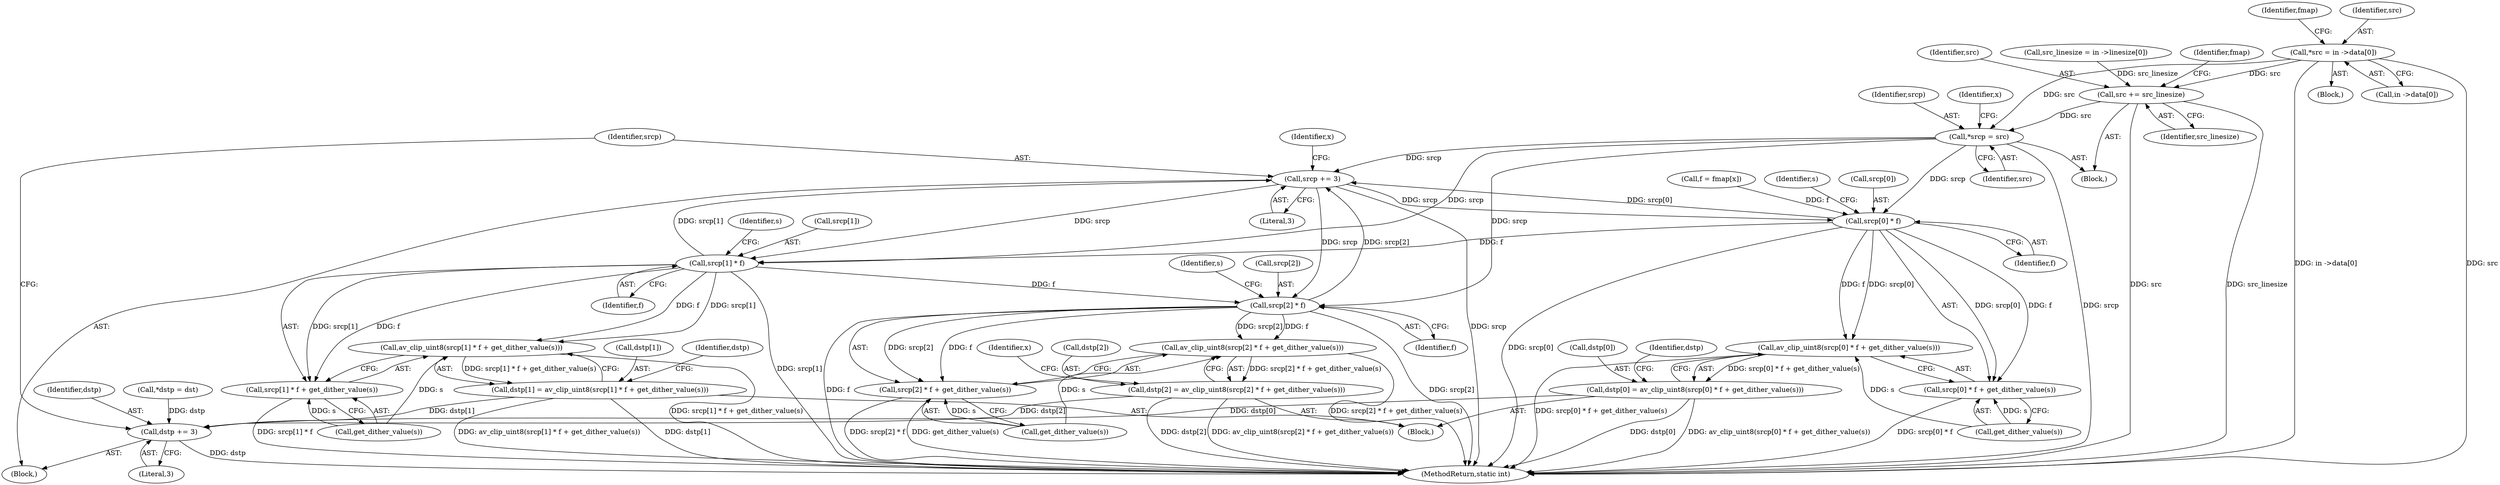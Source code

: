 digraph "0_FFmpeg_e43a0a232dbf6d3c161823c2e07c52e76227a1bc_10@array" {
"1000180" [label="(Call,*src = in ->data[0])"];
"1000232" [label="(Call,*srcp = src)"];
"1000251" [label="(Call,srcp += 3)"];
"1000267" [label="(Call,srcp[0] * f)"];
"1000265" [label="(Call,av_clip_uint8(srcp[0] * f + get_dither_value(s)))"];
"1000261" [label="(Call,dstp[0] = av_clip_uint8(srcp[0] * f + get_dither_value(s)))"];
"1000248" [label="(Call,dstp += 3)"];
"1000266" [label="(Call,srcp[0] * f + get_dither_value(s))"];
"1000280" [label="(Call,srcp[1] * f)"];
"1000278" [label="(Call,av_clip_uint8(srcp[1] * f + get_dither_value(s)))"];
"1000274" [label="(Call,dstp[1] = av_clip_uint8(srcp[1] * f + get_dither_value(s)))"];
"1000279" [label="(Call,srcp[1] * f + get_dither_value(s))"];
"1000293" [label="(Call,srcp[2] * f)"];
"1000291" [label="(Call,av_clip_uint8(srcp[2] * f + get_dither_value(s)))"];
"1000287" [label="(Call,dstp[2] = av_clip_uint8(srcp[2] * f + get_dither_value(s)))"];
"1000292" [label="(Call,srcp[2] * f + get_dither_value(s))"];
"1000303" [label="(Call,src += src_linesize)"];
"1000266" [label="(Call,srcp[0] * f + get_dither_value(s))"];
"1000289" [label="(Identifier,dstp)"];
"1000226" [label="(Block,)"];
"1000267" [label="(Call,srcp[0] * f)"];
"1000261" [label="(Call,dstp[0] = av_clip_uint8(srcp[0] * f + get_dither_value(s)))"];
"1000284" [label="(Identifier,f)"];
"1000275" [label="(Call,dstp[1])"];
"1000233" [label="(Identifier,srcp)"];
"1000256" [label="(Call,f = fmap[x])"];
"1000276" [label="(Identifier,dstp)"];
"1000237" [label="(Identifier,x)"];
"1000189" [label="(Identifier,fmap)"];
"1000285" [label="(Call,get_dither_value(s))"];
"1000298" [label="(Call,get_dither_value(s))"];
"1000307" [label="(Identifier,fmap)"];
"1000505" [label="(MethodReturn,static int)"];
"1000251" [label="(Call,srcp += 3)"];
"1000262" [label="(Call,dstp[0])"];
"1000272" [label="(Call,get_dither_value(s))"];
"1000274" [label="(Call,dstp[1] = av_clip_uint8(srcp[1] * f + get_dither_value(s)))"];
"1000181" [label="(Identifier,src)"];
"1000303" [label="(Call,src += src_linesize)"];
"1000279" [label="(Call,srcp[1] * f + get_dither_value(s))"];
"1000247" [label="(Block,)"];
"1000240" [label="(Identifier,x)"];
"1000234" [label="(Identifier,src)"];
"1000250" [label="(Literal,3)"];
"1000271" [label="(Identifier,f)"];
"1000299" [label="(Identifier,s)"];
"1000265" [label="(Call,av_clip_uint8(srcp[0] * f + get_dither_value(s)))"];
"1000304" [label="(Identifier,src)"];
"1000278" [label="(Call,av_clip_uint8(srcp[1] * f + get_dither_value(s)))"];
"1000202" [label="(Call,src_linesize = in ->linesize[0])"];
"1000294" [label="(Call,srcp[2])"];
"1000246" [label="(Identifier,x)"];
"1000305" [label="(Identifier,src_linesize)"];
"1000253" [label="(Literal,3)"];
"1000170" [label="(Block,)"];
"1000287" [label="(Call,dstp[2] = av_clip_uint8(srcp[2] * f + get_dither_value(s)))"];
"1000228" [label="(Call,*dstp = dst)"];
"1000292" [label="(Call,srcp[2] * f + get_dither_value(s))"];
"1000180" [label="(Call,*src = in ->data[0])"];
"1000297" [label="(Identifier,f)"];
"1000248" [label="(Call,dstp += 3)"];
"1000252" [label="(Identifier,srcp)"];
"1000293" [label="(Call,srcp[2] * f)"];
"1000286" [label="(Identifier,s)"];
"1000291" [label="(Call,av_clip_uint8(srcp[2] * f + get_dither_value(s)))"];
"1000249" [label="(Identifier,dstp)"];
"1000273" [label="(Identifier,s)"];
"1000254" [label="(Block,)"];
"1000268" [label="(Call,srcp[0])"];
"1000232" [label="(Call,*srcp = src)"];
"1000182" [label="(Call,in ->data[0])"];
"1000281" [label="(Call,srcp[1])"];
"1000280" [label="(Call,srcp[1] * f)"];
"1000288" [label="(Call,dstp[2])"];
"1000180" -> "1000170"  [label="AST: "];
"1000180" -> "1000182"  [label="CFG: "];
"1000181" -> "1000180"  [label="AST: "];
"1000182" -> "1000180"  [label="AST: "];
"1000189" -> "1000180"  [label="CFG: "];
"1000180" -> "1000505"  [label="DDG: in ->data[0]"];
"1000180" -> "1000505"  [label="DDG: src"];
"1000180" -> "1000232"  [label="DDG: src"];
"1000180" -> "1000303"  [label="DDG: src"];
"1000232" -> "1000226"  [label="AST: "];
"1000232" -> "1000234"  [label="CFG: "];
"1000233" -> "1000232"  [label="AST: "];
"1000234" -> "1000232"  [label="AST: "];
"1000237" -> "1000232"  [label="CFG: "];
"1000232" -> "1000505"  [label="DDG: srcp"];
"1000303" -> "1000232"  [label="DDG: src"];
"1000232" -> "1000251"  [label="DDG: srcp"];
"1000232" -> "1000267"  [label="DDG: srcp"];
"1000232" -> "1000280"  [label="DDG: srcp"];
"1000232" -> "1000293"  [label="DDG: srcp"];
"1000251" -> "1000247"  [label="AST: "];
"1000251" -> "1000253"  [label="CFG: "];
"1000252" -> "1000251"  [label="AST: "];
"1000253" -> "1000251"  [label="AST: "];
"1000240" -> "1000251"  [label="CFG: "];
"1000251" -> "1000505"  [label="DDG: srcp"];
"1000280" -> "1000251"  [label="DDG: srcp[1]"];
"1000293" -> "1000251"  [label="DDG: srcp[2]"];
"1000267" -> "1000251"  [label="DDG: srcp[0]"];
"1000251" -> "1000267"  [label="DDG: srcp"];
"1000251" -> "1000280"  [label="DDG: srcp"];
"1000251" -> "1000293"  [label="DDG: srcp"];
"1000267" -> "1000266"  [label="AST: "];
"1000267" -> "1000271"  [label="CFG: "];
"1000268" -> "1000267"  [label="AST: "];
"1000271" -> "1000267"  [label="AST: "];
"1000273" -> "1000267"  [label="CFG: "];
"1000267" -> "1000505"  [label="DDG: srcp[0]"];
"1000267" -> "1000265"  [label="DDG: srcp[0]"];
"1000267" -> "1000265"  [label="DDG: f"];
"1000267" -> "1000266"  [label="DDG: srcp[0]"];
"1000267" -> "1000266"  [label="DDG: f"];
"1000256" -> "1000267"  [label="DDG: f"];
"1000267" -> "1000280"  [label="DDG: f"];
"1000265" -> "1000261"  [label="AST: "];
"1000265" -> "1000266"  [label="CFG: "];
"1000266" -> "1000265"  [label="AST: "];
"1000261" -> "1000265"  [label="CFG: "];
"1000265" -> "1000505"  [label="DDG: srcp[0] * f + get_dither_value(s)"];
"1000265" -> "1000261"  [label="DDG: srcp[0] * f + get_dither_value(s)"];
"1000272" -> "1000265"  [label="DDG: s"];
"1000261" -> "1000254"  [label="AST: "];
"1000262" -> "1000261"  [label="AST: "];
"1000276" -> "1000261"  [label="CFG: "];
"1000261" -> "1000505"  [label="DDG: av_clip_uint8(srcp[0] * f + get_dither_value(s))"];
"1000261" -> "1000505"  [label="DDG: dstp[0]"];
"1000261" -> "1000248"  [label="DDG: dstp[0]"];
"1000248" -> "1000247"  [label="AST: "];
"1000248" -> "1000250"  [label="CFG: "];
"1000249" -> "1000248"  [label="AST: "];
"1000250" -> "1000248"  [label="AST: "];
"1000252" -> "1000248"  [label="CFG: "];
"1000248" -> "1000505"  [label="DDG: dstp"];
"1000274" -> "1000248"  [label="DDG: dstp[1]"];
"1000228" -> "1000248"  [label="DDG: dstp"];
"1000287" -> "1000248"  [label="DDG: dstp[2]"];
"1000266" -> "1000272"  [label="CFG: "];
"1000272" -> "1000266"  [label="AST: "];
"1000266" -> "1000505"  [label="DDG: srcp[0] * f"];
"1000272" -> "1000266"  [label="DDG: s"];
"1000280" -> "1000279"  [label="AST: "];
"1000280" -> "1000284"  [label="CFG: "];
"1000281" -> "1000280"  [label="AST: "];
"1000284" -> "1000280"  [label="AST: "];
"1000286" -> "1000280"  [label="CFG: "];
"1000280" -> "1000505"  [label="DDG: srcp[1]"];
"1000280" -> "1000278"  [label="DDG: srcp[1]"];
"1000280" -> "1000278"  [label="DDG: f"];
"1000280" -> "1000279"  [label="DDG: srcp[1]"];
"1000280" -> "1000279"  [label="DDG: f"];
"1000280" -> "1000293"  [label="DDG: f"];
"1000278" -> "1000274"  [label="AST: "];
"1000278" -> "1000279"  [label="CFG: "];
"1000279" -> "1000278"  [label="AST: "];
"1000274" -> "1000278"  [label="CFG: "];
"1000278" -> "1000505"  [label="DDG: srcp[1] * f + get_dither_value(s)"];
"1000278" -> "1000274"  [label="DDG: srcp[1] * f + get_dither_value(s)"];
"1000285" -> "1000278"  [label="DDG: s"];
"1000274" -> "1000254"  [label="AST: "];
"1000275" -> "1000274"  [label="AST: "];
"1000289" -> "1000274"  [label="CFG: "];
"1000274" -> "1000505"  [label="DDG: dstp[1]"];
"1000274" -> "1000505"  [label="DDG: av_clip_uint8(srcp[1] * f + get_dither_value(s))"];
"1000279" -> "1000285"  [label="CFG: "];
"1000285" -> "1000279"  [label="AST: "];
"1000279" -> "1000505"  [label="DDG: srcp[1] * f"];
"1000285" -> "1000279"  [label="DDG: s"];
"1000293" -> "1000292"  [label="AST: "];
"1000293" -> "1000297"  [label="CFG: "];
"1000294" -> "1000293"  [label="AST: "];
"1000297" -> "1000293"  [label="AST: "];
"1000299" -> "1000293"  [label="CFG: "];
"1000293" -> "1000505"  [label="DDG: srcp[2]"];
"1000293" -> "1000505"  [label="DDG: f"];
"1000293" -> "1000291"  [label="DDG: srcp[2]"];
"1000293" -> "1000291"  [label="DDG: f"];
"1000293" -> "1000292"  [label="DDG: srcp[2]"];
"1000293" -> "1000292"  [label="DDG: f"];
"1000291" -> "1000287"  [label="AST: "];
"1000291" -> "1000292"  [label="CFG: "];
"1000292" -> "1000291"  [label="AST: "];
"1000287" -> "1000291"  [label="CFG: "];
"1000291" -> "1000505"  [label="DDG: srcp[2] * f + get_dither_value(s)"];
"1000291" -> "1000287"  [label="DDG: srcp[2] * f + get_dither_value(s)"];
"1000298" -> "1000291"  [label="DDG: s"];
"1000287" -> "1000254"  [label="AST: "];
"1000288" -> "1000287"  [label="AST: "];
"1000246" -> "1000287"  [label="CFG: "];
"1000287" -> "1000505"  [label="DDG: av_clip_uint8(srcp[2] * f + get_dither_value(s))"];
"1000287" -> "1000505"  [label="DDG: dstp[2]"];
"1000292" -> "1000298"  [label="CFG: "];
"1000298" -> "1000292"  [label="AST: "];
"1000292" -> "1000505"  [label="DDG: get_dither_value(s)"];
"1000292" -> "1000505"  [label="DDG: srcp[2] * f"];
"1000298" -> "1000292"  [label="DDG: s"];
"1000303" -> "1000226"  [label="AST: "];
"1000303" -> "1000305"  [label="CFG: "];
"1000304" -> "1000303"  [label="AST: "];
"1000305" -> "1000303"  [label="AST: "];
"1000307" -> "1000303"  [label="CFG: "];
"1000303" -> "1000505"  [label="DDG: src"];
"1000303" -> "1000505"  [label="DDG: src_linesize"];
"1000202" -> "1000303"  [label="DDG: src_linesize"];
}
